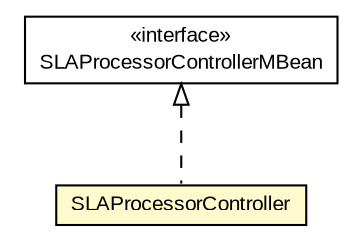 #!/usr/local/bin/dot
#
# Class diagram 
# Generated by UMLGraph version R5_6-24-gf6e263 (http://www.umlgraph.org/)
#

digraph G {
	edge [fontname="arial",fontsize=10,labelfontname="arial",labelfontsize=10];
	node [fontname="arial",fontsize=10,shape=plaintext];
	nodesep=0.25;
	ranksep=0.5;
	// org.miloss.fgsms.sla.SLAProcessorControllerMBean
	c1041290 [label=<<table title="org.miloss.fgsms.sla.SLAProcessorControllerMBean" border="0" cellborder="1" cellspacing="0" cellpadding="2" port="p" href="./SLAProcessorControllerMBean.html">
		<tr><td><table border="0" cellspacing="0" cellpadding="1">
<tr><td align="center" balign="center"> &#171;interface&#187; </td></tr>
<tr><td align="center" balign="center"> SLAProcessorControllerMBean </td></tr>
		</table></td></tr>
		</table>>, URL="./SLAProcessorControllerMBean.html", fontname="arial", fontcolor="black", fontsize=10.0];
	// org.miloss.fgsms.sla.SLAProcessorController
	c1041291 [label=<<table title="org.miloss.fgsms.sla.SLAProcessorController" border="0" cellborder="1" cellspacing="0" cellpadding="2" port="p" bgcolor="lemonChiffon" href="./SLAProcessorController.html">
		<tr><td><table border="0" cellspacing="0" cellpadding="1">
<tr><td align="center" balign="center"> SLAProcessorController </td></tr>
		</table></td></tr>
		</table>>, URL="./SLAProcessorController.html", fontname="arial", fontcolor="black", fontsize=10.0];
	//org.miloss.fgsms.sla.SLAProcessorController implements org.miloss.fgsms.sla.SLAProcessorControllerMBean
	c1041290:p -> c1041291:p [dir=back,arrowtail=empty,style=dashed];
}


